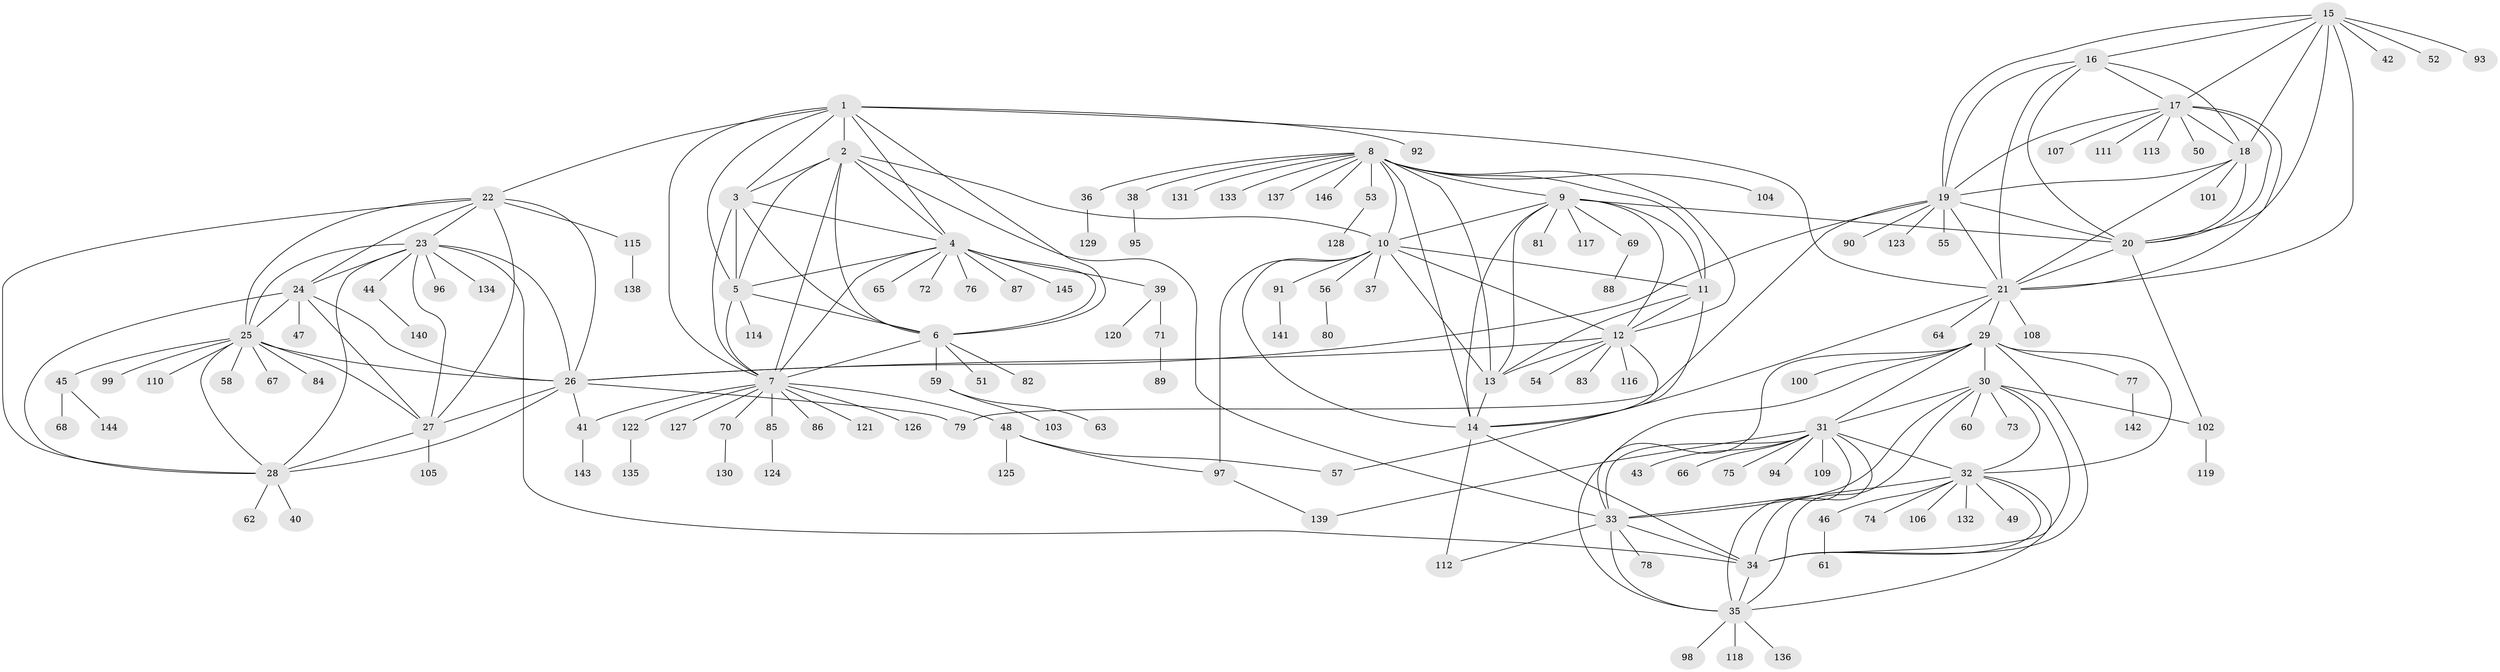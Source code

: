// coarse degree distribution, {16: 0.009259259259259259, 6: 0.05555555555555555, 10: 0.037037037037037035, 4: 0.037037037037037035, 11: 0.027777777777777776, 13: 0.009259259259259259, 7: 0.046296296296296294, 8: 0.018518518518518517, 9: 0.009259259259259259, 1: 0.6481481481481481, 2: 0.08333333333333333, 3: 0.018518518518518517}
// Generated by graph-tools (version 1.1) at 2025/42/03/06/25 10:42:07]
// undirected, 146 vertices, 233 edges
graph export_dot {
graph [start="1"]
  node [color=gray90,style=filled];
  1;
  2;
  3;
  4;
  5;
  6;
  7;
  8;
  9;
  10;
  11;
  12;
  13;
  14;
  15;
  16;
  17;
  18;
  19;
  20;
  21;
  22;
  23;
  24;
  25;
  26;
  27;
  28;
  29;
  30;
  31;
  32;
  33;
  34;
  35;
  36;
  37;
  38;
  39;
  40;
  41;
  42;
  43;
  44;
  45;
  46;
  47;
  48;
  49;
  50;
  51;
  52;
  53;
  54;
  55;
  56;
  57;
  58;
  59;
  60;
  61;
  62;
  63;
  64;
  65;
  66;
  67;
  68;
  69;
  70;
  71;
  72;
  73;
  74;
  75;
  76;
  77;
  78;
  79;
  80;
  81;
  82;
  83;
  84;
  85;
  86;
  87;
  88;
  89;
  90;
  91;
  92;
  93;
  94;
  95;
  96;
  97;
  98;
  99;
  100;
  101;
  102;
  103;
  104;
  105;
  106;
  107;
  108;
  109;
  110;
  111;
  112;
  113;
  114;
  115;
  116;
  117;
  118;
  119;
  120;
  121;
  122;
  123;
  124;
  125;
  126;
  127;
  128;
  129;
  130;
  131;
  132;
  133;
  134;
  135;
  136;
  137;
  138;
  139;
  140;
  141;
  142;
  143;
  144;
  145;
  146;
  1 -- 2;
  1 -- 3;
  1 -- 4;
  1 -- 5;
  1 -- 6;
  1 -- 7;
  1 -- 21;
  1 -- 22;
  1 -- 92;
  2 -- 3;
  2 -- 4;
  2 -- 5;
  2 -- 6;
  2 -- 7;
  2 -- 10;
  2 -- 33;
  3 -- 4;
  3 -- 5;
  3 -- 6;
  3 -- 7;
  4 -- 5;
  4 -- 6;
  4 -- 7;
  4 -- 39;
  4 -- 65;
  4 -- 72;
  4 -- 76;
  4 -- 87;
  4 -- 145;
  5 -- 6;
  5 -- 7;
  5 -- 114;
  6 -- 7;
  6 -- 51;
  6 -- 59;
  6 -- 82;
  7 -- 41;
  7 -- 48;
  7 -- 70;
  7 -- 85;
  7 -- 86;
  7 -- 121;
  7 -- 122;
  7 -- 126;
  7 -- 127;
  8 -- 9;
  8 -- 10;
  8 -- 11;
  8 -- 12;
  8 -- 13;
  8 -- 14;
  8 -- 36;
  8 -- 38;
  8 -- 53;
  8 -- 104;
  8 -- 131;
  8 -- 133;
  8 -- 137;
  8 -- 146;
  9 -- 10;
  9 -- 11;
  9 -- 12;
  9 -- 13;
  9 -- 14;
  9 -- 20;
  9 -- 69;
  9 -- 81;
  9 -- 117;
  10 -- 11;
  10 -- 12;
  10 -- 13;
  10 -- 14;
  10 -- 37;
  10 -- 56;
  10 -- 91;
  10 -- 97;
  11 -- 12;
  11 -- 13;
  11 -- 14;
  12 -- 13;
  12 -- 14;
  12 -- 26;
  12 -- 54;
  12 -- 83;
  12 -- 116;
  13 -- 14;
  14 -- 34;
  14 -- 112;
  15 -- 16;
  15 -- 17;
  15 -- 18;
  15 -- 19;
  15 -- 20;
  15 -- 21;
  15 -- 42;
  15 -- 52;
  15 -- 93;
  16 -- 17;
  16 -- 18;
  16 -- 19;
  16 -- 20;
  16 -- 21;
  17 -- 18;
  17 -- 19;
  17 -- 20;
  17 -- 21;
  17 -- 50;
  17 -- 107;
  17 -- 111;
  17 -- 113;
  18 -- 19;
  18 -- 20;
  18 -- 21;
  18 -- 101;
  19 -- 20;
  19 -- 21;
  19 -- 26;
  19 -- 55;
  19 -- 79;
  19 -- 90;
  19 -- 123;
  20 -- 21;
  20 -- 102;
  21 -- 29;
  21 -- 57;
  21 -- 64;
  21 -- 108;
  22 -- 23;
  22 -- 24;
  22 -- 25;
  22 -- 26;
  22 -- 27;
  22 -- 28;
  22 -- 115;
  23 -- 24;
  23 -- 25;
  23 -- 26;
  23 -- 27;
  23 -- 28;
  23 -- 34;
  23 -- 44;
  23 -- 96;
  23 -- 134;
  24 -- 25;
  24 -- 26;
  24 -- 27;
  24 -- 28;
  24 -- 47;
  25 -- 26;
  25 -- 27;
  25 -- 28;
  25 -- 45;
  25 -- 58;
  25 -- 67;
  25 -- 84;
  25 -- 99;
  25 -- 110;
  26 -- 27;
  26 -- 28;
  26 -- 41;
  26 -- 79;
  27 -- 28;
  27 -- 105;
  28 -- 40;
  28 -- 62;
  29 -- 30;
  29 -- 31;
  29 -- 32;
  29 -- 33;
  29 -- 34;
  29 -- 35;
  29 -- 77;
  29 -- 100;
  30 -- 31;
  30 -- 32;
  30 -- 33;
  30 -- 34;
  30 -- 35;
  30 -- 60;
  30 -- 73;
  30 -- 102;
  31 -- 32;
  31 -- 33;
  31 -- 34;
  31 -- 35;
  31 -- 43;
  31 -- 66;
  31 -- 75;
  31 -- 94;
  31 -- 109;
  31 -- 139;
  32 -- 33;
  32 -- 34;
  32 -- 35;
  32 -- 46;
  32 -- 49;
  32 -- 74;
  32 -- 106;
  32 -- 132;
  33 -- 34;
  33 -- 35;
  33 -- 78;
  33 -- 112;
  34 -- 35;
  35 -- 98;
  35 -- 118;
  35 -- 136;
  36 -- 129;
  38 -- 95;
  39 -- 71;
  39 -- 120;
  41 -- 143;
  44 -- 140;
  45 -- 68;
  45 -- 144;
  46 -- 61;
  48 -- 57;
  48 -- 97;
  48 -- 125;
  53 -- 128;
  56 -- 80;
  59 -- 63;
  59 -- 103;
  69 -- 88;
  70 -- 130;
  71 -- 89;
  77 -- 142;
  85 -- 124;
  91 -- 141;
  97 -- 139;
  102 -- 119;
  115 -- 138;
  122 -- 135;
}
